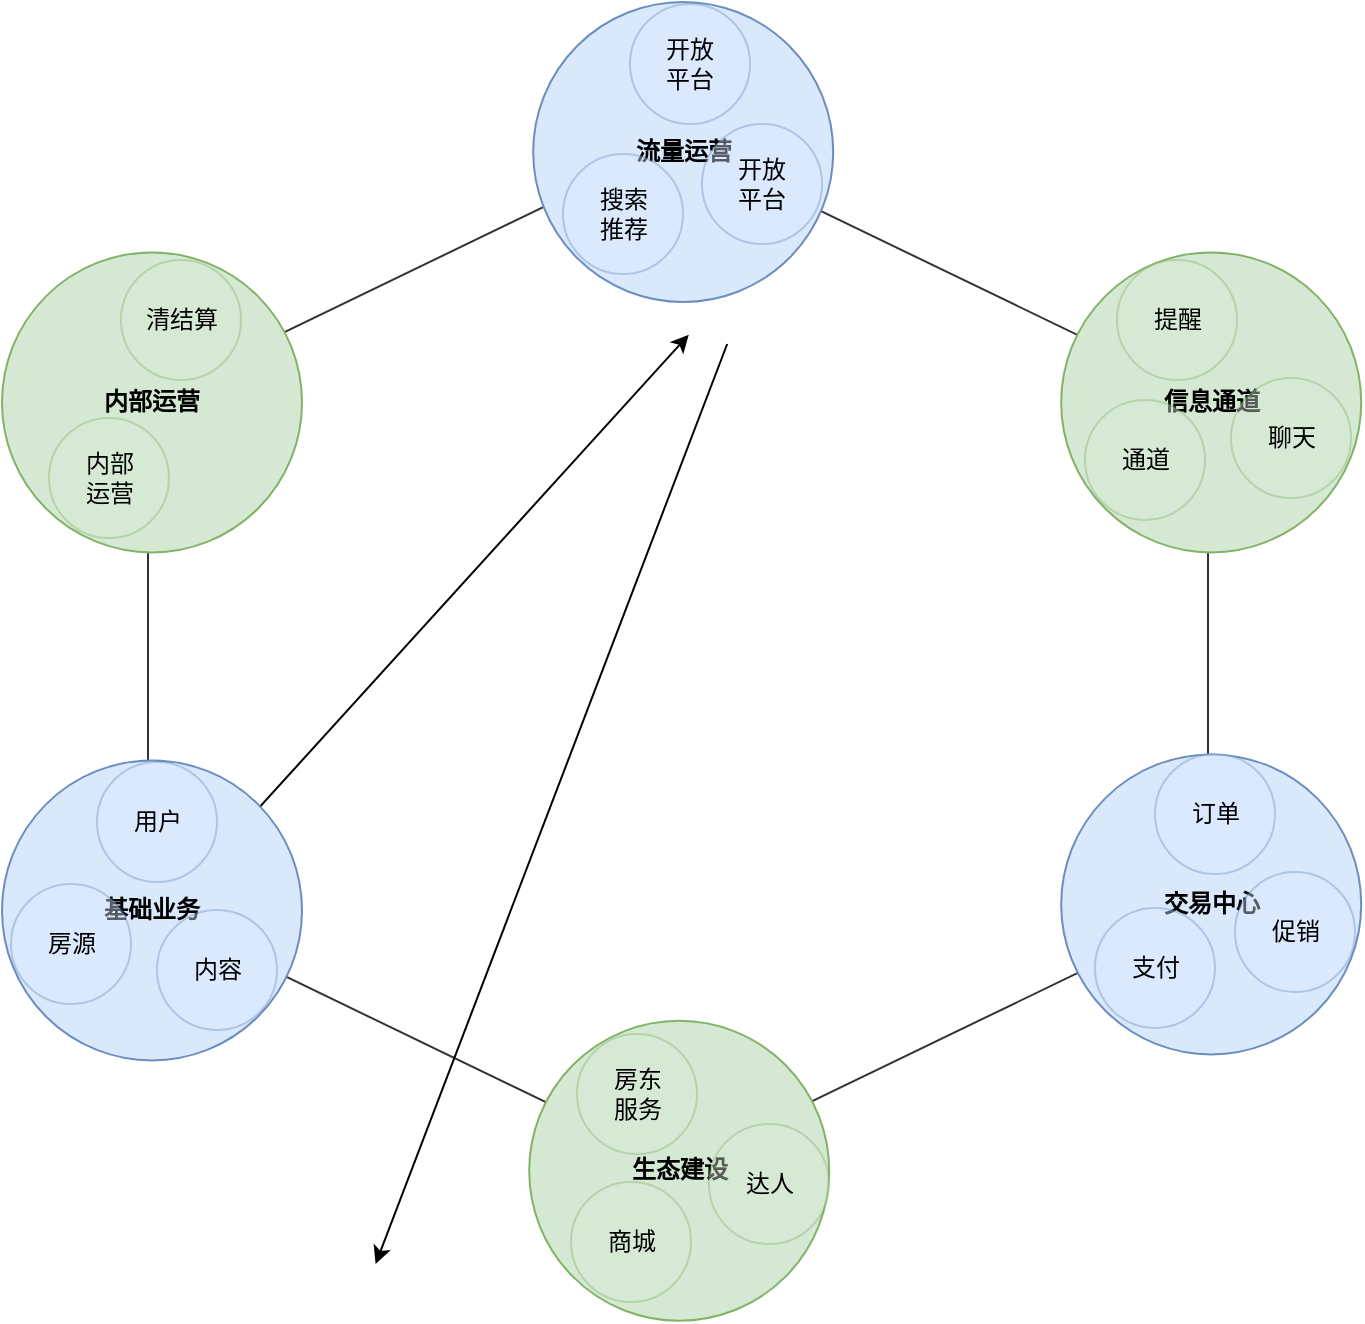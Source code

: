 <mxfile version="11.3.0" type="github" pages="2"><diagram id="1l8nbZYicziy1tsvWMK8" name="Page-1"><mxGraphModel dx="1569" dy="1007" grid="0" gridSize="10" guides="1" tooltips="1" connect="1" arrows="1" fold="1" page="1" pageScale="1" pageWidth="827" pageHeight="1169" math="0" shadow="0"><root><mxCell id="0"/><mxCell id="1" parent="0"/><mxCell id="5wOLp9JNuA5uwsZeebMo-1" value="" style="shape=hexagon;perimeter=hexagonPerimeter2;whiteSpace=wrap;html=1;direction=north;opacity=80;" parent="1" vertex="1"><mxGeometry x="160" y="169" width="530" height="512" as="geometry"/></mxCell><mxCell id="SG67ZrkMPG3jon6Jxduo-8" value="" style="endArrow=classic;html=1;entryX=0.372;entryY=0.031;entryDx=0;entryDy=0;exitX=0.956;exitY=0.308;exitDx=0;exitDy=0;entryPerimeter=0;exitPerimeter=0;" edge="1" parent="1" source="SG67ZrkMPG3jon6Jxduo-4"><mxGeometry width="50" height="50" relative="1" as="geometry"><mxPoint x="185.6" y="534.8" as="sourcePoint"/><mxPoint x="430.4" y="265.35" as="targetPoint"/></mxGeometry></mxCell><mxCell id="SG67ZrkMPG3jon6Jxduo-9" value="" style="endArrow=classic;html=1;entryX=0.045;entryY=0.299;entryDx=0;entryDy=0;exitX=0.5;exitY=1;exitDx=0;exitDy=0;entryPerimeter=0;" edge="1" parent="1" target="SG67ZrkMPG3jon6Jxduo-6"><mxGeometry width="50" height="50" relative="1" as="geometry"><mxPoint x="449.6" y="270" as="sourcePoint"/><mxPoint x="273.8" y="730" as="targetPoint"/></mxGeometry></mxCell><mxCell id="_icPRjUHa89k4BcRh54H-20" value="基础版" parent="0"/><mxCell id="pjao0-m2motwMmsoUG0E-2" value="&lt;b&gt;流量运营&lt;/b&gt;" style="ellipse;whiteSpace=wrap;html=1;aspect=fixed;fillColor=#dae8fc;strokeColor=#6c8ebf;flipV=1;" vertex="1" parent="_icPRjUHa89k4BcRh54H-20"><mxGeometry x="352.6" y="99" width="150" height="150" as="geometry"/></mxCell><mxCell id="pjao0-m2motwMmsoUG0E-3" value="&lt;b&gt;基础业务&lt;/b&gt;" style="ellipse;whiteSpace=wrap;html=1;aspect=fixed;fillColor=#dae8fc;strokeColor=#6c8ebf;" vertex="1" parent="_icPRjUHa89k4BcRh54H-20"><mxGeometry x="87" y="478.2" width="150" height="150" as="geometry"/></mxCell><mxCell id="pjao0-m2motwMmsoUG0E-4" value="&lt;b&gt;交易中心&lt;/b&gt;" style="ellipse;whiteSpace=wrap;html=1;aspect=fixed;fillColor=#dae8fc;strokeColor=#6c8ebf;" vertex="1" parent="_icPRjUHa89k4BcRh54H-20"><mxGeometry x="616.6" y="475.2" width="150" height="150" as="geometry"/></mxCell><mxCell id="_icPRjUHa89k4BcRh54H-24" value="强化版" parent="0"/><mxCell id="pjao0-m2motwMmsoUG0E-5" value="&lt;b&gt;内部运营&lt;/b&gt;" style="ellipse;whiteSpace=wrap;html=1;aspect=fixed;fillColor=#d5e8d4;strokeColor=#82b366;" vertex="1" parent="_icPRjUHa89k4BcRh54H-24"><mxGeometry x="87" y="224.2" width="150" height="150" as="geometry"/></mxCell><mxCell id="pjao0-m2motwMmsoUG0E-6" value="&lt;b&gt;信息通道&lt;/b&gt;" style="ellipse;whiteSpace=wrap;html=1;aspect=fixed;fillColor=#d5e8d4;strokeColor=#82b366;" vertex="1" parent="_icPRjUHa89k4BcRh54H-24"><mxGeometry x="616.6" y="224.2" width="150" height="150" as="geometry"/></mxCell><mxCell id="pjao0-m2motwMmsoUG0E-7" value="&lt;b&gt;生态建设&lt;/b&gt;" style="ellipse;whiteSpace=wrap;html=1;aspect=fixed;fillColor=#d5e8d4;strokeColor=#82b366;flipV=1;" vertex="1" parent="_icPRjUHa89k4BcRh54H-24"><mxGeometry x="350.6" y="608.4" width="150" height="150" as="geometry"/></mxCell><mxCell id="_icPRjUHa89k4BcRh54H-51" value="服务中心" parent="0"/><mxCell id="_icPRjUHa89k4BcRh54H-52" value="清结算" style="ellipse;whiteSpace=wrap;html=1;aspect=fixed;fillColor=#d5e8d4;strokeColor=#82b366;opacity=40;" vertex="1" parent="_icPRjUHa89k4BcRh54H-51"><mxGeometry x="146.5" y="228" width="60" height="60" as="geometry"/></mxCell><mxCell id="_icPRjUHa89k4BcRh54H-53" value="内部&lt;br&gt;运营" style="ellipse;whiteSpace=wrap;html=1;aspect=fixed;fillColor=#d5e8d4;strokeColor=#82b366;opacity=40;" vertex="1" parent="_icPRjUHa89k4BcRh54H-51"><mxGeometry x="110.5" y="307" width="60" height="60" as="geometry"/></mxCell><mxCell id="_icPRjUHa89k4BcRh54H-54" value="开放&lt;br&gt;平台" style="ellipse;whiteSpace=wrap;html=1;aspect=fixed;fillColor=#dae8fc;strokeColor=#6c8ebf;opacity=40;" vertex="1" parent="_icPRjUHa89k4BcRh54H-51"><mxGeometry x="401" y="100" width="60" height="60" as="geometry"/></mxCell><mxCell id="_icPRjUHa89k4BcRh54H-55" value="房源" style="ellipse;whiteSpace=wrap;html=1;aspect=fixed;fillColor=#dae8fc;strokeColor=#6c8ebf;opacity=40;" vertex="1" parent="_icPRjUHa89k4BcRh54H-51"><mxGeometry x="91.5" y="540" width="60" height="60" as="geometry"/></mxCell><mxCell id="_icPRjUHa89k4BcRh54H-56" value="内容" style="ellipse;whiteSpace=wrap;html=1;aspect=fixed;fillColor=#dae8fc;strokeColor=#6c8ebf;opacity=40;" vertex="1" parent="_icPRjUHa89k4BcRh54H-51"><mxGeometry x="164.5" y="553" width="60" height="60" as="geometry"/></mxCell><mxCell id="_icPRjUHa89k4BcRh54H-57" value="商城" style="ellipse;whiteSpace=wrap;html=1;aspect=fixed;fillColor=#d5e8d4;strokeColor=#82b366;opacity=40;" vertex="1" parent="_icPRjUHa89k4BcRh54H-51"><mxGeometry x="371.5" y="689" width="60" height="60" as="geometry"/></mxCell><mxCell id="_icPRjUHa89k4BcRh54H-58" value="达人" style="ellipse;whiteSpace=wrap;html=1;aspect=fixed;fillColor=#d5e8d4;strokeColor=#82b366;opacity=40;" vertex="1" parent="_icPRjUHa89k4BcRh54H-51"><mxGeometry x="440.5" y="660" width="60" height="60" as="geometry"/></mxCell><mxCell id="_icPRjUHa89k4BcRh54H-59" value="聊天" style="ellipse;whiteSpace=wrap;html=1;aspect=fixed;fillColor=#d5e8d4;strokeColor=#82b366;opacity=40;" vertex="1" parent="_icPRjUHa89k4BcRh54H-51"><mxGeometry x="701.5" y="287" width="60" height="60" as="geometry"/></mxCell><mxCell id="_icPRjUHa89k4BcRh54H-60" value="通道" style="ellipse;whiteSpace=wrap;html=1;aspect=fixed;fillColor=#d5e8d4;strokeColor=#82b366;opacity=40;" vertex="1" parent="_icPRjUHa89k4BcRh54H-51"><mxGeometry x="628.5" y="298" width="60" height="60" as="geometry"/></mxCell><mxCell id="_icPRjUHa89k4BcRh54H-61" value="订单" style="ellipse;whiteSpace=wrap;html=1;aspect=fixed;fillColor=#dae8fc;strokeColor=#6c8ebf;opacity=40;" vertex="1" parent="_icPRjUHa89k4BcRh54H-51"><mxGeometry x="663.5" y="475" width="60" height="60" as="geometry"/></mxCell><mxCell id="_icPRjUHa89k4BcRh54H-62" value="促销" style="ellipse;whiteSpace=wrap;html=1;aspect=fixed;fillColor=#dae8fc;strokeColor=#6c8ebf;opacity=40;" vertex="1" parent="_icPRjUHa89k4BcRh54H-51"><mxGeometry x="703.5" y="534" width="60" height="60" as="geometry"/></mxCell><mxCell id="_icPRjUHa89k4BcRh54H-63" value="支付" style="ellipse;whiteSpace=wrap;html=1;aspect=fixed;fillColor=#dae8fc;strokeColor=#6c8ebf;opacity=40;" vertex="1" parent="_icPRjUHa89k4BcRh54H-51"><mxGeometry x="633.5" y="552" width="60" height="60" as="geometry"/></mxCell><mxCell id="_icPRjUHa89k4BcRh54H-64" value="开放&lt;br&gt;平台" style="ellipse;whiteSpace=wrap;html=1;aspect=fixed;fillColor=#dae8fc;strokeColor=#6c8ebf;opacity=40;" vertex="1" parent="_icPRjUHa89k4BcRh54H-51"><mxGeometry x="437" y="160" width="60" height="60" as="geometry"/></mxCell><mxCell id="_icPRjUHa89k4BcRh54H-65" value="搜索&lt;br&gt;推荐" style="ellipse;whiteSpace=wrap;html=1;aspect=fixed;fillColor=#dae8fc;strokeColor=#6c8ebf;opacity=40;" vertex="1" parent="_icPRjUHa89k4BcRh54H-51"><mxGeometry x="367.5" y="175" width="60" height="60" as="geometry"/></mxCell><mxCell id="_icPRjUHa89k4BcRh54H-66" value="用户" style="ellipse;whiteSpace=wrap;html=1;aspect=fixed;fillColor=#dae8fc;strokeColor=#6c8ebf;opacity=40;" vertex="1" parent="_icPRjUHa89k4BcRh54H-51"><mxGeometry x="134.5" y="479" width="60" height="60" as="geometry"/></mxCell><mxCell id="_icPRjUHa89k4BcRh54H-67" value="房东&lt;br&gt;服务" style="ellipse;whiteSpace=wrap;html=1;aspect=fixed;fillColor=#d5e8d4;strokeColor=#82b366;opacity=40;" vertex="1" parent="_icPRjUHa89k4BcRh54H-51"><mxGeometry x="374.5" y="615" width="60" height="60" as="geometry"/></mxCell><mxCell id="_icPRjUHa89k4BcRh54H-68" value="提醒" style="ellipse;whiteSpace=wrap;html=1;aspect=fixed;fillColor=#d5e8d4;strokeColor=#82b366;opacity=40;" vertex="1" parent="_icPRjUHa89k4BcRh54H-51"><mxGeometry x="644.5" y="228" width="60" height="60" as="geometry"/></mxCell></root></mxGraphModel></diagram><diagram id="aiuz3OGI23xeNnu5Waln" name="why"><mxGraphModel dx="1177" dy="755" grid="1" gridSize="10" guides="1" tooltips="1" connect="1" arrows="1" fold="1" page="1" pageScale="1" pageWidth="827" pageHeight="1169" math="0" shadow="0"><root><mxCell id="bKvJF1j34tb1oQS6L37d-0"/><mxCell id="bKvJF1j34tb1oQS6L37d-1" parent="bKvJF1j34tb1oQS6L37d-0"/><mxCell id="bKvJF1j34tb1oQS6L37d-3" value="&lt;h1&gt;为什么拆分&lt;/h1&gt;&lt;div&gt;一、单体瓶颈&lt;/div&gt;&lt;div&gt;研发效率、系统资源、服务瓶颈&lt;/div&gt;&lt;div&gt;&lt;br&gt;&lt;/div&gt;&lt;div&gt;二、视角切换&lt;/div&gt;&lt;div&gt;从面向过程到面向服务。以图库为例：小猪和达人的业务过程不同一个要求图片在裁切的时候保高，一个要求保宽。人的自然线性思维导致在编写程序的时候提出传递 来源，根据来源判断。而面向服务的实现过程就是图库对外暴露保宽和保高的能力，需求方按照图库定义的规范调取对应的能力。这样我们就把一坨代码分成一个基础服务提供能力，两个业务系统调取能力。基础服务、两个业务系统都是独立的，而不是在一堆if else里相互影响。新的业务进来只是增加了一个新的业务调用方。几个系统之间是完全独立的。保证了系统的稳定和柔性。&lt;/div&gt;" style="text;html=1;strokeColor=none;fillColor=none;spacing=5;spacingTop=-20;whiteSpace=wrap;overflow=hidden;rounded=0;opacity=80;" vertex="1" parent="bKvJF1j34tb1oQS6L37d-1"><mxGeometry x="80" y="80" width="690" height="320" as="geometry"/></mxCell></root></mxGraphModel></diagram></mxfile>